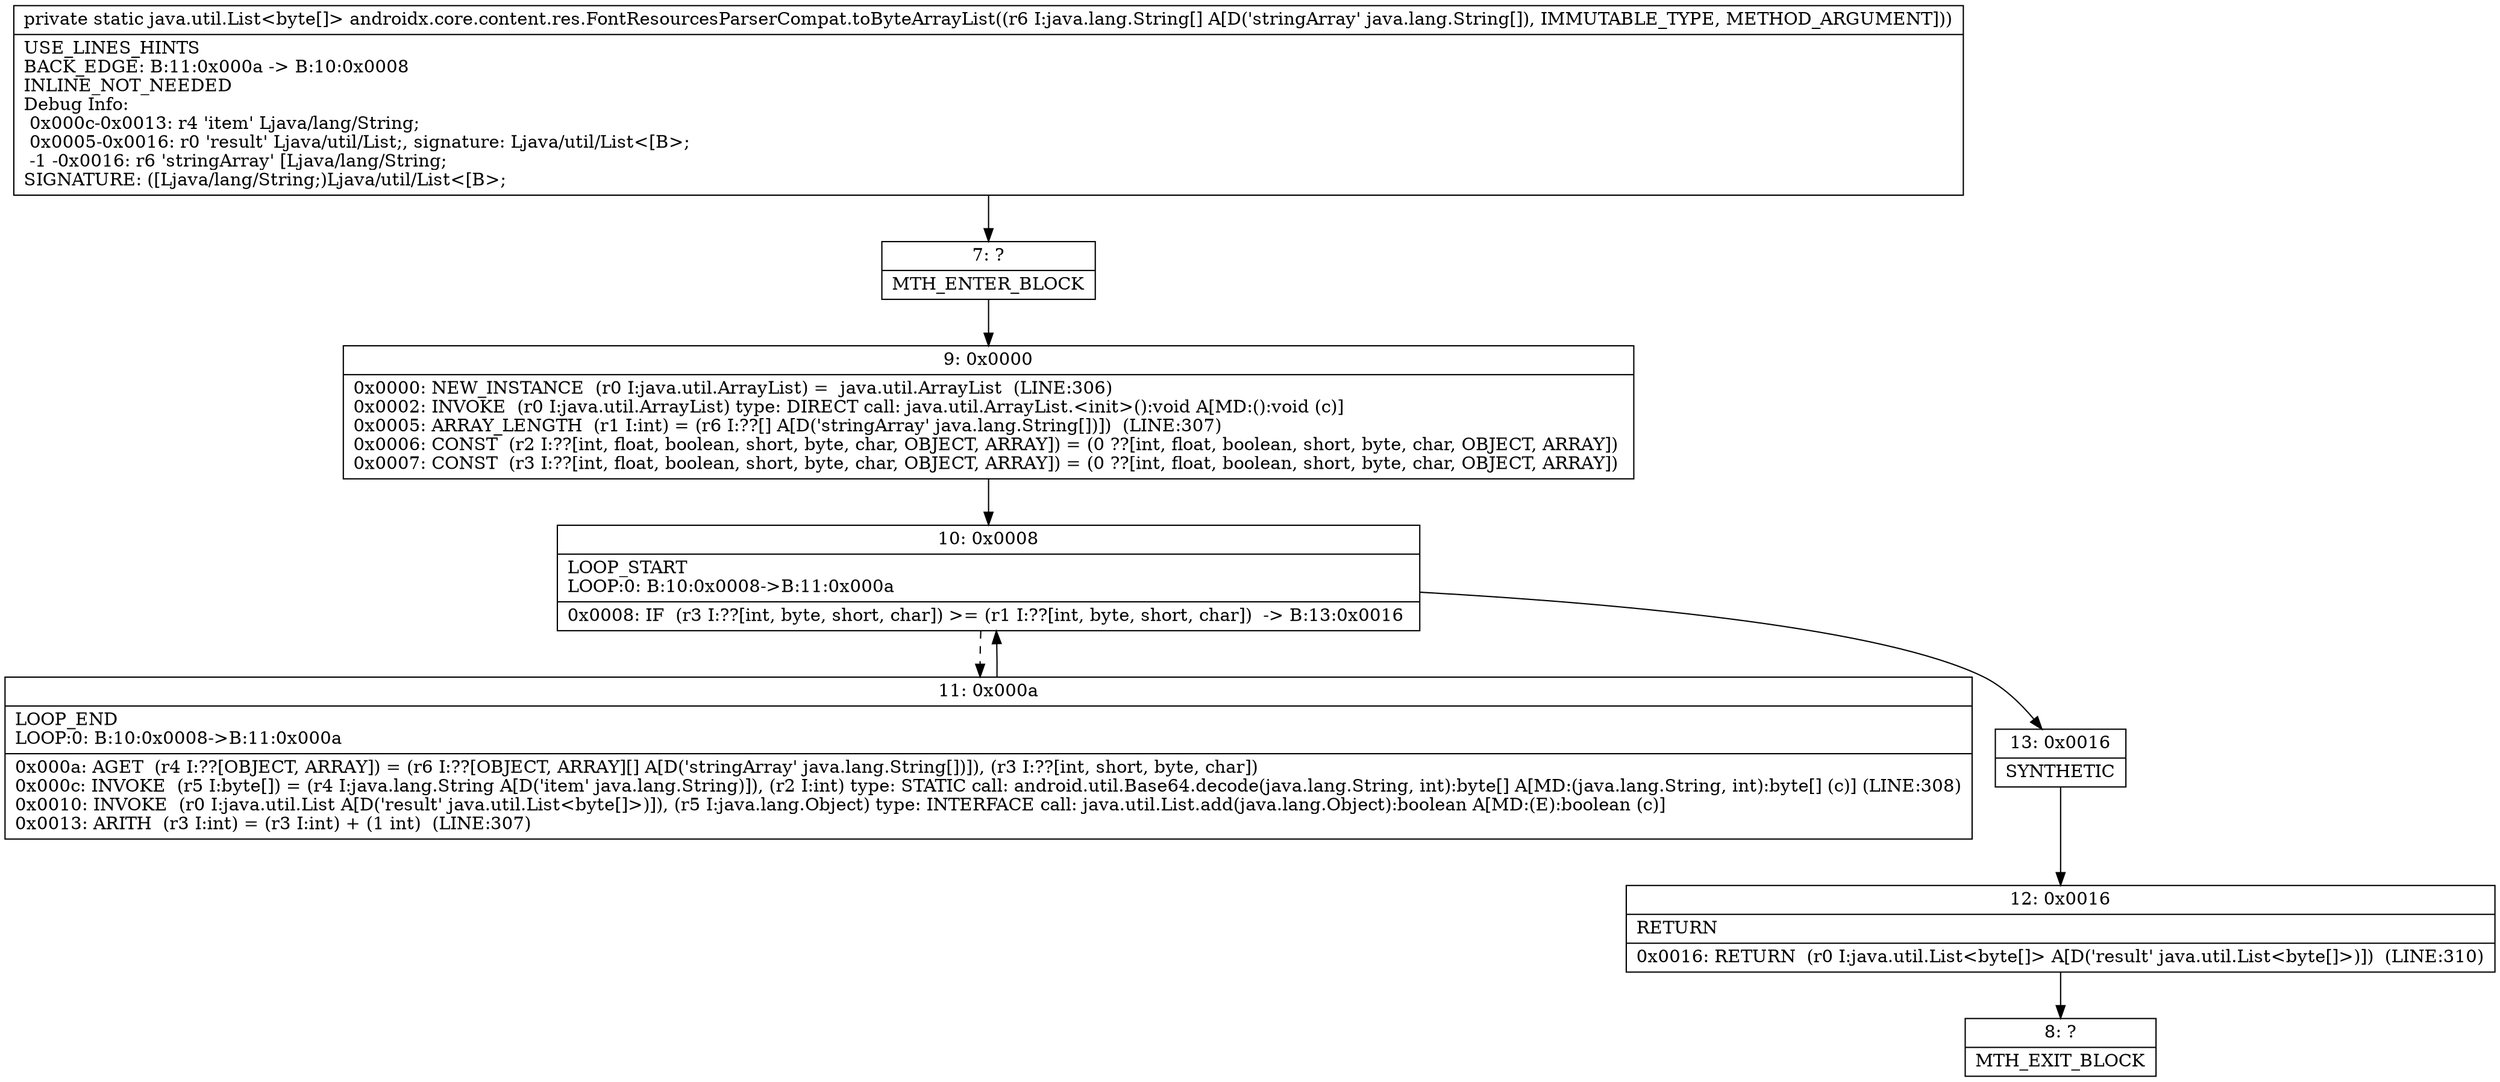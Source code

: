 digraph "CFG forandroidx.core.content.res.FontResourcesParserCompat.toByteArrayList([Ljava\/lang\/String;)Ljava\/util\/List;" {
Node_7 [shape=record,label="{7\:\ ?|MTH_ENTER_BLOCK\l}"];
Node_9 [shape=record,label="{9\:\ 0x0000|0x0000: NEW_INSTANCE  (r0 I:java.util.ArrayList) =  java.util.ArrayList  (LINE:306)\l0x0002: INVOKE  (r0 I:java.util.ArrayList) type: DIRECT call: java.util.ArrayList.\<init\>():void A[MD:():void (c)]\l0x0005: ARRAY_LENGTH  (r1 I:int) = (r6 I:??[] A[D('stringArray' java.lang.String[])])  (LINE:307)\l0x0006: CONST  (r2 I:??[int, float, boolean, short, byte, char, OBJECT, ARRAY]) = (0 ??[int, float, boolean, short, byte, char, OBJECT, ARRAY]) \l0x0007: CONST  (r3 I:??[int, float, boolean, short, byte, char, OBJECT, ARRAY]) = (0 ??[int, float, boolean, short, byte, char, OBJECT, ARRAY]) \l}"];
Node_10 [shape=record,label="{10\:\ 0x0008|LOOP_START\lLOOP:0: B:10:0x0008\-\>B:11:0x000a\l|0x0008: IF  (r3 I:??[int, byte, short, char]) \>= (r1 I:??[int, byte, short, char])  \-\> B:13:0x0016 \l}"];
Node_11 [shape=record,label="{11\:\ 0x000a|LOOP_END\lLOOP:0: B:10:0x0008\-\>B:11:0x000a\l|0x000a: AGET  (r4 I:??[OBJECT, ARRAY]) = (r6 I:??[OBJECT, ARRAY][] A[D('stringArray' java.lang.String[])]), (r3 I:??[int, short, byte, char]) \l0x000c: INVOKE  (r5 I:byte[]) = (r4 I:java.lang.String A[D('item' java.lang.String)]), (r2 I:int) type: STATIC call: android.util.Base64.decode(java.lang.String, int):byte[] A[MD:(java.lang.String, int):byte[] (c)] (LINE:308)\l0x0010: INVOKE  (r0 I:java.util.List A[D('result' java.util.List\<byte[]\>)]), (r5 I:java.lang.Object) type: INTERFACE call: java.util.List.add(java.lang.Object):boolean A[MD:(E):boolean (c)]\l0x0013: ARITH  (r3 I:int) = (r3 I:int) + (1 int)  (LINE:307)\l}"];
Node_13 [shape=record,label="{13\:\ 0x0016|SYNTHETIC\l}"];
Node_12 [shape=record,label="{12\:\ 0x0016|RETURN\l|0x0016: RETURN  (r0 I:java.util.List\<byte[]\> A[D('result' java.util.List\<byte[]\>)])  (LINE:310)\l}"];
Node_8 [shape=record,label="{8\:\ ?|MTH_EXIT_BLOCK\l}"];
MethodNode[shape=record,label="{private static java.util.List\<byte[]\> androidx.core.content.res.FontResourcesParserCompat.toByteArrayList((r6 I:java.lang.String[] A[D('stringArray' java.lang.String[]), IMMUTABLE_TYPE, METHOD_ARGUMENT]))  | USE_LINES_HINTS\lBACK_EDGE: B:11:0x000a \-\> B:10:0x0008\lINLINE_NOT_NEEDED\lDebug Info:\l  0x000c\-0x0013: r4 'item' Ljava\/lang\/String;\l  0x0005\-0x0016: r0 'result' Ljava\/util\/List;, signature: Ljava\/util\/List\<[B\>;\l  \-1 \-0x0016: r6 'stringArray' [Ljava\/lang\/String;\lSIGNATURE: ([Ljava\/lang\/String;)Ljava\/util\/List\<[B\>;\l}"];
MethodNode -> Node_7;Node_7 -> Node_9;
Node_9 -> Node_10;
Node_10 -> Node_11[style=dashed];
Node_10 -> Node_13;
Node_11 -> Node_10;
Node_13 -> Node_12;
Node_12 -> Node_8;
}

